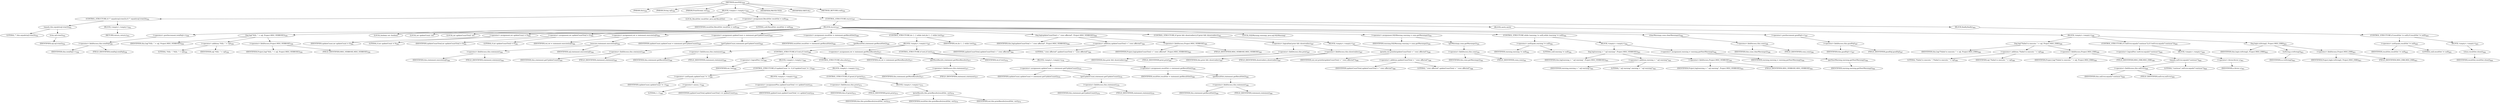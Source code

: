 digraph "execSQL" {  
"916" [label = <(METHOD,execSQL)<SUB>550</SUB>> ]
"64" [label = <(PARAM,this)<SUB>550</SUB>> ]
"917" [label = <(PARAM,String sql)<SUB>550</SUB>> ]
"918" [label = <(PARAM,PrintStream out)<SUB>550</SUB>> ]
"919" [label = <(BLOCK,&lt;empty&gt;,&lt;empty&gt;)<SUB>550</SUB>> ]
"920" [label = <(CONTROL_STRUCTURE,if (&quot;&quot;.equals(sql.trim())),if (&quot;&quot;.equals(sql.trim())))<SUB>552</SUB>> ]
"921" [label = <(equals,this.equals(sql.trim()))<SUB>552</SUB>> ]
"922" [label = <(LITERAL,&quot;&quot;,this.equals(sql.trim()))<SUB>552</SUB>> ]
"923" [label = <(trim,sql.trim())<SUB>552</SUB>> ]
"924" [label = <(IDENTIFIER,sql,sql.trim())<SUB>552</SUB>> ]
"925" [label = <(BLOCK,&lt;empty&gt;,&lt;empty&gt;)<SUB>552</SUB>> ]
"926" [label = <(RETURN,return;,return;)<SUB>553</SUB>> ]
"927" [label = <(LOCAL,ResultSet resultSet: java.sql.ResultSet)> ]
"928" [label = <(&lt;operator&gt;.assignment,ResultSet resultSet = null)<SUB>556</SUB>> ]
"929" [label = <(IDENTIFIER,resultSet,ResultSet resultSet = null)<SUB>556</SUB>> ]
"930" [label = <(LITERAL,null,ResultSet resultSet = null)<SUB>556</SUB>> ]
"931" [label = <(CONTROL_STRUCTURE,try,try)<SUB>557</SUB>> ]
"932" [label = <(BLOCK,try,try)<SUB>557</SUB>> ]
"933" [label = <(&lt;operator&gt;.postIncrement,totalSql++)<SUB>558</SUB>> ]
"934" [label = <(&lt;operator&gt;.fieldAccess,this.totalSql)<SUB>558</SUB>> ]
"935" [label = <(IDENTIFIER,this,totalSql++)<SUB>558</SUB>> ]
"936" [label = <(FIELD_IDENTIFIER,totalSql,totalSql)<SUB>558</SUB>> ]
"937" [label = <(log,log(&quot;SQL: &quot; + sql, Project.MSG_VERBOSE))<SUB>559</SUB>> ]
"63" [label = <(IDENTIFIER,this,log(&quot;SQL: &quot; + sql, Project.MSG_VERBOSE))<SUB>559</SUB>> ]
"938" [label = <(&lt;operator&gt;.addition,&quot;SQL: &quot; + sql)<SUB>559</SUB>> ]
"939" [label = <(LITERAL,&quot;SQL: &quot;,&quot;SQL: &quot; + sql)<SUB>559</SUB>> ]
"940" [label = <(IDENTIFIER,sql,&quot;SQL: &quot; + sql)<SUB>559</SUB>> ]
"941" [label = <(&lt;operator&gt;.fieldAccess,Project.MSG_VERBOSE)<SUB>559</SUB>> ]
"942" [label = <(IDENTIFIER,Project,log(&quot;SQL: &quot; + sql, Project.MSG_VERBOSE))<SUB>559</SUB>> ]
"943" [label = <(FIELD_IDENTIFIER,MSG_VERBOSE,MSG_VERBOSE)<SUB>559</SUB>> ]
"944" [label = <(LOCAL,boolean ret: boolean)> ]
"945" [label = <(LOCAL,int updateCount: int)> ]
"946" [label = <(LOCAL,int updateCountTotal: int)> ]
"947" [label = <(&lt;operator&gt;.assignment,int updateCount = 0)<SUB>562</SUB>> ]
"948" [label = <(IDENTIFIER,updateCount,int updateCount = 0)<SUB>562</SUB>> ]
"949" [label = <(LITERAL,0,int updateCount = 0)<SUB>562</SUB>> ]
"950" [label = <(&lt;operator&gt;.assignment,int updateCountTotal = 0)<SUB>562</SUB>> ]
"951" [label = <(IDENTIFIER,updateCountTotal,int updateCountTotal = 0)<SUB>562</SUB>> ]
"952" [label = <(LITERAL,0,int updateCountTotal = 0)<SUB>562</SUB>> ]
"953" [label = <(&lt;operator&gt;.assignment,ret = statement.execute(sql))<SUB>564</SUB>> ]
"954" [label = <(IDENTIFIER,ret,ret = statement.execute(sql))<SUB>564</SUB>> ]
"955" [label = <(execute,statement.execute(sql))<SUB>564</SUB>> ]
"956" [label = <(&lt;operator&gt;.fieldAccess,this.statement)<SUB>564</SUB>> ]
"957" [label = <(IDENTIFIER,this,statement.execute(sql))<SUB>564</SUB>> ]
"958" [label = <(FIELD_IDENTIFIER,statement,statement)<SUB>564</SUB>> ]
"959" [label = <(IDENTIFIER,sql,statement.execute(sql))<SUB>564</SUB>> ]
"960" [label = <(&lt;operator&gt;.assignment,updateCount = statement.getUpdateCount())<SUB>565</SUB>> ]
"961" [label = <(IDENTIFIER,updateCount,updateCount = statement.getUpdateCount())<SUB>565</SUB>> ]
"962" [label = <(getUpdateCount,statement.getUpdateCount())<SUB>565</SUB>> ]
"963" [label = <(&lt;operator&gt;.fieldAccess,this.statement)<SUB>565</SUB>> ]
"964" [label = <(IDENTIFIER,this,statement.getUpdateCount())<SUB>565</SUB>> ]
"965" [label = <(FIELD_IDENTIFIER,statement,statement)<SUB>565</SUB>> ]
"966" [label = <(&lt;operator&gt;.assignment,resultSet = statement.getResultSet())<SUB>566</SUB>> ]
"967" [label = <(IDENTIFIER,resultSet,resultSet = statement.getResultSet())<SUB>566</SUB>> ]
"968" [label = <(getResultSet,statement.getResultSet())<SUB>566</SUB>> ]
"969" [label = <(&lt;operator&gt;.fieldAccess,this.statement)<SUB>566</SUB>> ]
"970" [label = <(IDENTIFIER,this,statement.getResultSet())<SUB>566</SUB>> ]
"971" [label = <(FIELD_IDENTIFIER,statement,statement)<SUB>566</SUB>> ]
"972" [label = <(CONTROL_STRUCTURE,do {...} while (ret),do {...} while (ret))<SUB>567</SUB>> ]
"973" [label = <(BLOCK,&lt;empty&gt;,&lt;empty&gt;)<SUB>567</SUB>> ]
"974" [label = <(CONTROL_STRUCTURE,if (!ret),if (!ret))<SUB>568</SUB>> ]
"975" [label = <(&lt;operator&gt;.logicalNot,!ret)<SUB>568</SUB>> ]
"976" [label = <(IDENTIFIER,ret,!ret)<SUB>568</SUB>> ]
"977" [label = <(BLOCK,&lt;empty&gt;,&lt;empty&gt;)<SUB>568</SUB>> ]
"978" [label = <(CONTROL_STRUCTURE,if (updateCount != -1),if (updateCount != -1))<SUB>569</SUB>> ]
"979" [label = <(&lt;operator&gt;.notEquals,updateCount != -1)<SUB>569</SUB>> ]
"980" [label = <(IDENTIFIER,updateCount,updateCount != -1)<SUB>569</SUB>> ]
"981" [label = <(&lt;operator&gt;.minus,-1)<SUB>569</SUB>> ]
"982" [label = <(LITERAL,1,-1)<SUB>569</SUB>> ]
"983" [label = <(BLOCK,&lt;empty&gt;,&lt;empty&gt;)<SUB>569</SUB>> ]
"984" [label = <(&lt;operator&gt;.assignmentPlus,updateCountTotal += updateCount)<SUB>570</SUB>> ]
"985" [label = <(IDENTIFIER,updateCountTotal,updateCountTotal += updateCount)<SUB>570</SUB>> ]
"986" [label = <(IDENTIFIER,updateCount,updateCountTotal += updateCount)<SUB>570</SUB>> ]
"987" [label = <(CONTROL_STRUCTURE,else,else)<SUB>572</SUB>> ]
"988" [label = <(BLOCK,&lt;empty&gt;,&lt;empty&gt;)<SUB>572</SUB>> ]
"989" [label = <(CONTROL_STRUCTURE,if (print),if (print))<SUB>573</SUB>> ]
"990" [label = <(&lt;operator&gt;.fieldAccess,this.print)<SUB>573</SUB>> ]
"991" [label = <(IDENTIFIER,this,if (print))<SUB>573</SUB>> ]
"992" [label = <(FIELD_IDENTIFIER,print,print)<SUB>573</SUB>> ]
"993" [label = <(BLOCK,&lt;empty&gt;,&lt;empty&gt;)<SUB>573</SUB>> ]
"994" [label = <(printResults,this.printResults(resultSet, out))<SUB>574</SUB>> ]
"65" [label = <(IDENTIFIER,this,this.printResults(resultSet, out))<SUB>574</SUB>> ]
"995" [label = <(IDENTIFIER,resultSet,this.printResults(resultSet, out))<SUB>574</SUB>> ]
"996" [label = <(IDENTIFIER,out,this.printResults(resultSet, out))<SUB>574</SUB>> ]
"997" [label = <(&lt;operator&gt;.assignment,ret = statement.getMoreResults())<SUB>577</SUB>> ]
"998" [label = <(IDENTIFIER,ret,ret = statement.getMoreResults())<SUB>577</SUB>> ]
"999" [label = <(getMoreResults,statement.getMoreResults())<SUB>577</SUB>> ]
"1000" [label = <(&lt;operator&gt;.fieldAccess,this.statement)<SUB>577</SUB>> ]
"1001" [label = <(IDENTIFIER,this,statement.getMoreResults())<SUB>577</SUB>> ]
"1002" [label = <(FIELD_IDENTIFIER,statement,statement)<SUB>577</SUB>> ]
"1003" [label = <(CONTROL_STRUCTURE,if (ret),if (ret))<SUB>578</SUB>> ]
"1004" [label = <(IDENTIFIER,ret,if (ret))<SUB>578</SUB>> ]
"1005" [label = <(BLOCK,&lt;empty&gt;,&lt;empty&gt;)<SUB>578</SUB>> ]
"1006" [label = <(&lt;operator&gt;.assignment,updateCount = statement.getUpdateCount())<SUB>579</SUB>> ]
"1007" [label = <(IDENTIFIER,updateCount,updateCount = statement.getUpdateCount())<SUB>579</SUB>> ]
"1008" [label = <(getUpdateCount,statement.getUpdateCount())<SUB>579</SUB>> ]
"1009" [label = <(&lt;operator&gt;.fieldAccess,this.statement)<SUB>579</SUB>> ]
"1010" [label = <(IDENTIFIER,this,statement.getUpdateCount())<SUB>579</SUB>> ]
"1011" [label = <(FIELD_IDENTIFIER,statement,statement)<SUB>579</SUB>> ]
"1012" [label = <(&lt;operator&gt;.assignment,resultSet = statement.getResultSet())<SUB>580</SUB>> ]
"1013" [label = <(IDENTIFIER,resultSet,resultSet = statement.getResultSet())<SUB>580</SUB>> ]
"1014" [label = <(getResultSet,statement.getResultSet())<SUB>580</SUB>> ]
"1015" [label = <(&lt;operator&gt;.fieldAccess,this.statement)<SUB>580</SUB>> ]
"1016" [label = <(IDENTIFIER,this,statement.getResultSet())<SUB>580</SUB>> ]
"1017" [label = <(FIELD_IDENTIFIER,statement,statement)<SUB>580</SUB>> ]
"1018" [label = <(IDENTIFIER,ret,do {...} while (ret))<SUB>582</SUB>> ]
"1019" [label = <(log,log(updateCountTotal + &quot; rows affected&quot;, Project.MSG_VERBOSE))<SUB>584</SUB>> ]
"66" [label = <(IDENTIFIER,this,log(updateCountTotal + &quot; rows affected&quot;, Project.MSG_VERBOSE))<SUB>584</SUB>> ]
"1020" [label = <(&lt;operator&gt;.addition,updateCountTotal + &quot; rows affected&quot;)<SUB>584</SUB>> ]
"1021" [label = <(IDENTIFIER,updateCountTotal,updateCountTotal + &quot; rows affected&quot;)<SUB>584</SUB>> ]
"1022" [label = <(LITERAL,&quot; rows affected&quot;,updateCountTotal + &quot; rows affected&quot;)<SUB>584</SUB>> ]
"1023" [label = <(&lt;operator&gt;.fieldAccess,Project.MSG_VERBOSE)<SUB>585</SUB>> ]
"1024" [label = <(IDENTIFIER,Project,log(updateCountTotal + &quot; rows affected&quot;, Project.MSG_VERBOSE))<SUB>585</SUB>> ]
"1025" [label = <(FIELD_IDENTIFIER,MSG_VERBOSE,MSG_VERBOSE)<SUB>585</SUB>> ]
"1026" [label = <(CONTROL_STRUCTURE,if (print &amp;&amp; showtrailers),if (print &amp;&amp; showtrailers))<SUB>587</SUB>> ]
"1027" [label = <(&lt;operator&gt;.logicalAnd,print &amp;&amp; showtrailers)<SUB>587</SUB>> ]
"1028" [label = <(&lt;operator&gt;.fieldAccess,this.print)<SUB>587</SUB>> ]
"1029" [label = <(IDENTIFIER,this,print &amp;&amp; showtrailers)<SUB>587</SUB>> ]
"1030" [label = <(FIELD_IDENTIFIER,print,print)<SUB>587</SUB>> ]
"1031" [label = <(&lt;operator&gt;.fieldAccess,this.showtrailers)<SUB>587</SUB>> ]
"1032" [label = <(IDENTIFIER,this,print &amp;&amp; showtrailers)<SUB>587</SUB>> ]
"1033" [label = <(FIELD_IDENTIFIER,showtrailers,showtrailers)<SUB>587</SUB>> ]
"1034" [label = <(BLOCK,&lt;empty&gt;,&lt;empty&gt;)<SUB>587</SUB>> ]
"1035" [label = <(println,out.println(updateCountTotal + &quot; rows affected&quot;))<SUB>588</SUB>> ]
"1036" [label = <(IDENTIFIER,out,out.println(updateCountTotal + &quot; rows affected&quot;))<SUB>588</SUB>> ]
"1037" [label = <(&lt;operator&gt;.addition,updateCountTotal + &quot; rows affected&quot;)<SUB>588</SUB>> ]
"1038" [label = <(IDENTIFIER,updateCountTotal,updateCountTotal + &quot; rows affected&quot;)<SUB>588</SUB>> ]
"1039" [label = <(LITERAL,&quot; rows affected&quot;,updateCountTotal + &quot; rows affected&quot;)<SUB>588</SUB>> ]
"1040" [label = <(LOCAL,SQLWarning warning: java.sql.SQLWarning)> ]
"1041" [label = <(&lt;operator&gt;.assignment,SQLWarning warning = conn.getWarnings())<SUB>591</SUB>> ]
"1042" [label = <(IDENTIFIER,warning,SQLWarning warning = conn.getWarnings())<SUB>591</SUB>> ]
"1043" [label = <(getWarnings,conn.getWarnings())<SUB>591</SUB>> ]
"1044" [label = <(&lt;operator&gt;.fieldAccess,this.conn)<SUB>591</SUB>> ]
"1045" [label = <(IDENTIFIER,this,conn.getWarnings())<SUB>591</SUB>> ]
"1046" [label = <(FIELD_IDENTIFIER,conn,conn)<SUB>591</SUB>> ]
"1047" [label = <(CONTROL_STRUCTURE,while (warning != null),while (warning != null))<SUB>592</SUB>> ]
"1048" [label = <(&lt;operator&gt;.notEquals,warning != null)<SUB>592</SUB>> ]
"1049" [label = <(IDENTIFIER,warning,warning != null)<SUB>592</SUB>> ]
"1050" [label = <(LITERAL,null,warning != null)<SUB>592</SUB>> ]
"1051" [label = <(BLOCK,&lt;empty&gt;,&lt;empty&gt;)<SUB>592</SUB>> ]
"1052" [label = <(log,log(warning + &quot; sql warning&quot;, Project.MSG_VERBOSE))<SUB>593</SUB>> ]
"67" [label = <(IDENTIFIER,this,log(warning + &quot; sql warning&quot;, Project.MSG_VERBOSE))<SUB>593</SUB>> ]
"1053" [label = <(&lt;operator&gt;.addition,warning + &quot; sql warning&quot;)<SUB>593</SUB>> ]
"1054" [label = <(IDENTIFIER,warning,warning + &quot; sql warning&quot;)<SUB>593</SUB>> ]
"1055" [label = <(LITERAL,&quot; sql warning&quot;,warning + &quot; sql warning&quot;)<SUB>593</SUB>> ]
"1056" [label = <(&lt;operator&gt;.fieldAccess,Project.MSG_VERBOSE)<SUB>593</SUB>> ]
"1057" [label = <(IDENTIFIER,Project,log(warning + &quot; sql warning&quot;, Project.MSG_VERBOSE))<SUB>593</SUB>> ]
"1058" [label = <(FIELD_IDENTIFIER,MSG_VERBOSE,MSG_VERBOSE)<SUB>593</SUB>> ]
"1059" [label = <(&lt;operator&gt;.assignment,warning = warning.getNextWarning())<SUB>594</SUB>> ]
"1060" [label = <(IDENTIFIER,warning,warning = warning.getNextWarning())<SUB>594</SUB>> ]
"1061" [label = <(getNextWarning,warning.getNextWarning())<SUB>594</SUB>> ]
"1062" [label = <(IDENTIFIER,warning,warning.getNextWarning())<SUB>594</SUB>> ]
"1063" [label = <(clearWarnings,conn.clearWarnings())<SUB>596</SUB>> ]
"1064" [label = <(&lt;operator&gt;.fieldAccess,this.conn)<SUB>596</SUB>> ]
"1065" [label = <(IDENTIFIER,this,conn.clearWarnings())<SUB>596</SUB>> ]
"1066" [label = <(FIELD_IDENTIFIER,conn,conn)<SUB>596</SUB>> ]
"1067" [label = <(&lt;operator&gt;.postIncrement,goodSql++)<SUB>597</SUB>> ]
"1068" [label = <(&lt;operator&gt;.fieldAccess,this.goodSql)<SUB>597</SUB>> ]
"1069" [label = <(IDENTIFIER,this,goodSql++)<SUB>597</SUB>> ]
"1070" [label = <(FIELD_IDENTIFIER,goodSql,goodSql)<SUB>597</SUB>> ]
"1071" [label = <(BLOCK,catch,catch)> ]
"1072" [label = <(BLOCK,&lt;empty&gt;,&lt;empty&gt;)<SUB>598</SUB>> ]
"1073" [label = <(log,log(&quot;Failed to execute: &quot; + sql, Project.MSG_ERR))<SUB>599</SUB>> ]
"68" [label = <(IDENTIFIER,this,log(&quot;Failed to execute: &quot; + sql, Project.MSG_ERR))<SUB>599</SUB>> ]
"1074" [label = <(&lt;operator&gt;.addition,&quot;Failed to execute: &quot; + sql)<SUB>599</SUB>> ]
"1075" [label = <(LITERAL,&quot;Failed to execute: &quot;,&quot;Failed to execute: &quot; + sql)<SUB>599</SUB>> ]
"1076" [label = <(IDENTIFIER,sql,&quot;Failed to execute: &quot; + sql)<SUB>599</SUB>> ]
"1077" [label = <(&lt;operator&gt;.fieldAccess,Project.MSG_ERR)<SUB>599</SUB>> ]
"1078" [label = <(IDENTIFIER,Project,log(&quot;Failed to execute: &quot; + sql, Project.MSG_ERR))<SUB>599</SUB>> ]
"1079" [label = <(FIELD_IDENTIFIER,MSG_ERR,MSG_ERR)<SUB>599</SUB>> ]
"1080" [label = <(CONTROL_STRUCTURE,if (!onError.equals(&quot;continue&quot;)),if (!onError.equals(&quot;continue&quot;)))<SUB>600</SUB>> ]
"1081" [label = <(&lt;operator&gt;.logicalNot,!onError.equals(&quot;continue&quot;))<SUB>600</SUB>> ]
"1082" [label = <(equals,onError.equals(&quot;continue&quot;))<SUB>600</SUB>> ]
"1083" [label = <(&lt;operator&gt;.fieldAccess,this.onError)<SUB>600</SUB>> ]
"1084" [label = <(IDENTIFIER,this,onError.equals(&quot;continue&quot;))<SUB>600</SUB>> ]
"1085" [label = <(FIELD_IDENTIFIER,onError,onError)<SUB>600</SUB>> ]
"1086" [label = <(LITERAL,&quot;continue&quot;,onError.equals(&quot;continue&quot;))<SUB>600</SUB>> ]
"1087" [label = <(BLOCK,&lt;empty&gt;,&lt;empty&gt;)<SUB>600</SUB>> ]
"1088" [label = <(&lt;operator&gt;.throw,throw e;)<SUB>601</SUB>> ]
"1089" [label = <(IDENTIFIER,e,throw e;)<SUB>601</SUB>> ]
"1090" [label = <(log,log(e.toString(), Project.MSG_ERR))<SUB>603</SUB>> ]
"69" [label = <(IDENTIFIER,this,log(e.toString(), Project.MSG_ERR))<SUB>603</SUB>> ]
"1091" [label = <(toString,e.toString())<SUB>603</SUB>> ]
"1092" [label = <(IDENTIFIER,e,e.toString())<SUB>603</SUB>> ]
"1093" [label = <(&lt;operator&gt;.fieldAccess,Project.MSG_ERR)<SUB>603</SUB>> ]
"1094" [label = <(IDENTIFIER,Project,log(e.toString(), Project.MSG_ERR))<SUB>603</SUB>> ]
"1095" [label = <(FIELD_IDENTIFIER,MSG_ERR,MSG_ERR)<SUB>603</SUB>> ]
"1096" [label = <(BLOCK,finally,finally)<SUB>604</SUB>> ]
"1097" [label = <(CONTROL_STRUCTURE,if (resultSet != null),if (resultSet != null))<SUB>605</SUB>> ]
"1098" [label = <(&lt;operator&gt;.notEquals,resultSet != null)<SUB>605</SUB>> ]
"1099" [label = <(IDENTIFIER,resultSet,resultSet != null)<SUB>605</SUB>> ]
"1100" [label = <(LITERAL,null,resultSet != null)<SUB>605</SUB>> ]
"1101" [label = <(BLOCK,&lt;empty&gt;,&lt;empty&gt;)<SUB>605</SUB>> ]
"1102" [label = <(close,resultSet.close())<SUB>606</SUB>> ]
"1103" [label = <(IDENTIFIER,resultSet,resultSet.close())<SUB>606</SUB>> ]
"1104" [label = <(MODIFIER,PROTECTED)> ]
"1105" [label = <(MODIFIER,VIRTUAL)> ]
"1106" [label = <(METHOD_RETURN,void)<SUB>550</SUB>> ]
  "916" -> "64" 
  "916" -> "917" 
  "916" -> "918" 
  "916" -> "919" 
  "916" -> "1104" 
  "916" -> "1105" 
  "916" -> "1106" 
  "919" -> "920" 
  "919" -> "927" 
  "919" -> "928" 
  "919" -> "931" 
  "920" -> "921" 
  "920" -> "925" 
  "921" -> "922" 
  "921" -> "923" 
  "923" -> "924" 
  "925" -> "926" 
  "928" -> "929" 
  "928" -> "930" 
  "931" -> "932" 
  "931" -> "1071" 
  "931" -> "1096" 
  "932" -> "933" 
  "932" -> "937" 
  "932" -> "944" 
  "932" -> "945" 
  "932" -> "946" 
  "932" -> "947" 
  "932" -> "950" 
  "932" -> "953" 
  "932" -> "960" 
  "932" -> "966" 
  "932" -> "972" 
  "932" -> "1019" 
  "932" -> "1026" 
  "932" -> "1040" 
  "932" -> "1041" 
  "932" -> "1047" 
  "932" -> "1063" 
  "932" -> "1067" 
  "933" -> "934" 
  "934" -> "935" 
  "934" -> "936" 
  "937" -> "63" 
  "937" -> "938" 
  "937" -> "941" 
  "938" -> "939" 
  "938" -> "940" 
  "941" -> "942" 
  "941" -> "943" 
  "947" -> "948" 
  "947" -> "949" 
  "950" -> "951" 
  "950" -> "952" 
  "953" -> "954" 
  "953" -> "955" 
  "955" -> "956" 
  "955" -> "959" 
  "956" -> "957" 
  "956" -> "958" 
  "960" -> "961" 
  "960" -> "962" 
  "962" -> "963" 
  "963" -> "964" 
  "963" -> "965" 
  "966" -> "967" 
  "966" -> "968" 
  "968" -> "969" 
  "969" -> "970" 
  "969" -> "971" 
  "972" -> "973" 
  "972" -> "1018" 
  "973" -> "974" 
  "973" -> "997" 
  "973" -> "1003" 
  "974" -> "975" 
  "974" -> "977" 
  "974" -> "987" 
  "975" -> "976" 
  "977" -> "978" 
  "978" -> "979" 
  "978" -> "983" 
  "979" -> "980" 
  "979" -> "981" 
  "981" -> "982" 
  "983" -> "984" 
  "984" -> "985" 
  "984" -> "986" 
  "987" -> "988" 
  "988" -> "989" 
  "989" -> "990" 
  "989" -> "993" 
  "990" -> "991" 
  "990" -> "992" 
  "993" -> "994" 
  "994" -> "65" 
  "994" -> "995" 
  "994" -> "996" 
  "997" -> "998" 
  "997" -> "999" 
  "999" -> "1000" 
  "1000" -> "1001" 
  "1000" -> "1002" 
  "1003" -> "1004" 
  "1003" -> "1005" 
  "1005" -> "1006" 
  "1005" -> "1012" 
  "1006" -> "1007" 
  "1006" -> "1008" 
  "1008" -> "1009" 
  "1009" -> "1010" 
  "1009" -> "1011" 
  "1012" -> "1013" 
  "1012" -> "1014" 
  "1014" -> "1015" 
  "1015" -> "1016" 
  "1015" -> "1017" 
  "1019" -> "66" 
  "1019" -> "1020" 
  "1019" -> "1023" 
  "1020" -> "1021" 
  "1020" -> "1022" 
  "1023" -> "1024" 
  "1023" -> "1025" 
  "1026" -> "1027" 
  "1026" -> "1034" 
  "1027" -> "1028" 
  "1027" -> "1031" 
  "1028" -> "1029" 
  "1028" -> "1030" 
  "1031" -> "1032" 
  "1031" -> "1033" 
  "1034" -> "1035" 
  "1035" -> "1036" 
  "1035" -> "1037" 
  "1037" -> "1038" 
  "1037" -> "1039" 
  "1041" -> "1042" 
  "1041" -> "1043" 
  "1043" -> "1044" 
  "1044" -> "1045" 
  "1044" -> "1046" 
  "1047" -> "1048" 
  "1047" -> "1051" 
  "1048" -> "1049" 
  "1048" -> "1050" 
  "1051" -> "1052" 
  "1051" -> "1059" 
  "1052" -> "67" 
  "1052" -> "1053" 
  "1052" -> "1056" 
  "1053" -> "1054" 
  "1053" -> "1055" 
  "1056" -> "1057" 
  "1056" -> "1058" 
  "1059" -> "1060" 
  "1059" -> "1061" 
  "1061" -> "1062" 
  "1063" -> "1064" 
  "1064" -> "1065" 
  "1064" -> "1066" 
  "1067" -> "1068" 
  "1068" -> "1069" 
  "1068" -> "1070" 
  "1071" -> "1072" 
  "1072" -> "1073" 
  "1072" -> "1080" 
  "1072" -> "1090" 
  "1073" -> "68" 
  "1073" -> "1074" 
  "1073" -> "1077" 
  "1074" -> "1075" 
  "1074" -> "1076" 
  "1077" -> "1078" 
  "1077" -> "1079" 
  "1080" -> "1081" 
  "1080" -> "1087" 
  "1081" -> "1082" 
  "1082" -> "1083" 
  "1082" -> "1086" 
  "1083" -> "1084" 
  "1083" -> "1085" 
  "1087" -> "1088" 
  "1088" -> "1089" 
  "1090" -> "69" 
  "1090" -> "1091" 
  "1090" -> "1093" 
  "1091" -> "1092" 
  "1093" -> "1094" 
  "1093" -> "1095" 
  "1096" -> "1097" 
  "1097" -> "1098" 
  "1097" -> "1101" 
  "1098" -> "1099" 
  "1098" -> "1100" 
  "1101" -> "1102" 
  "1102" -> "1103" 
}
